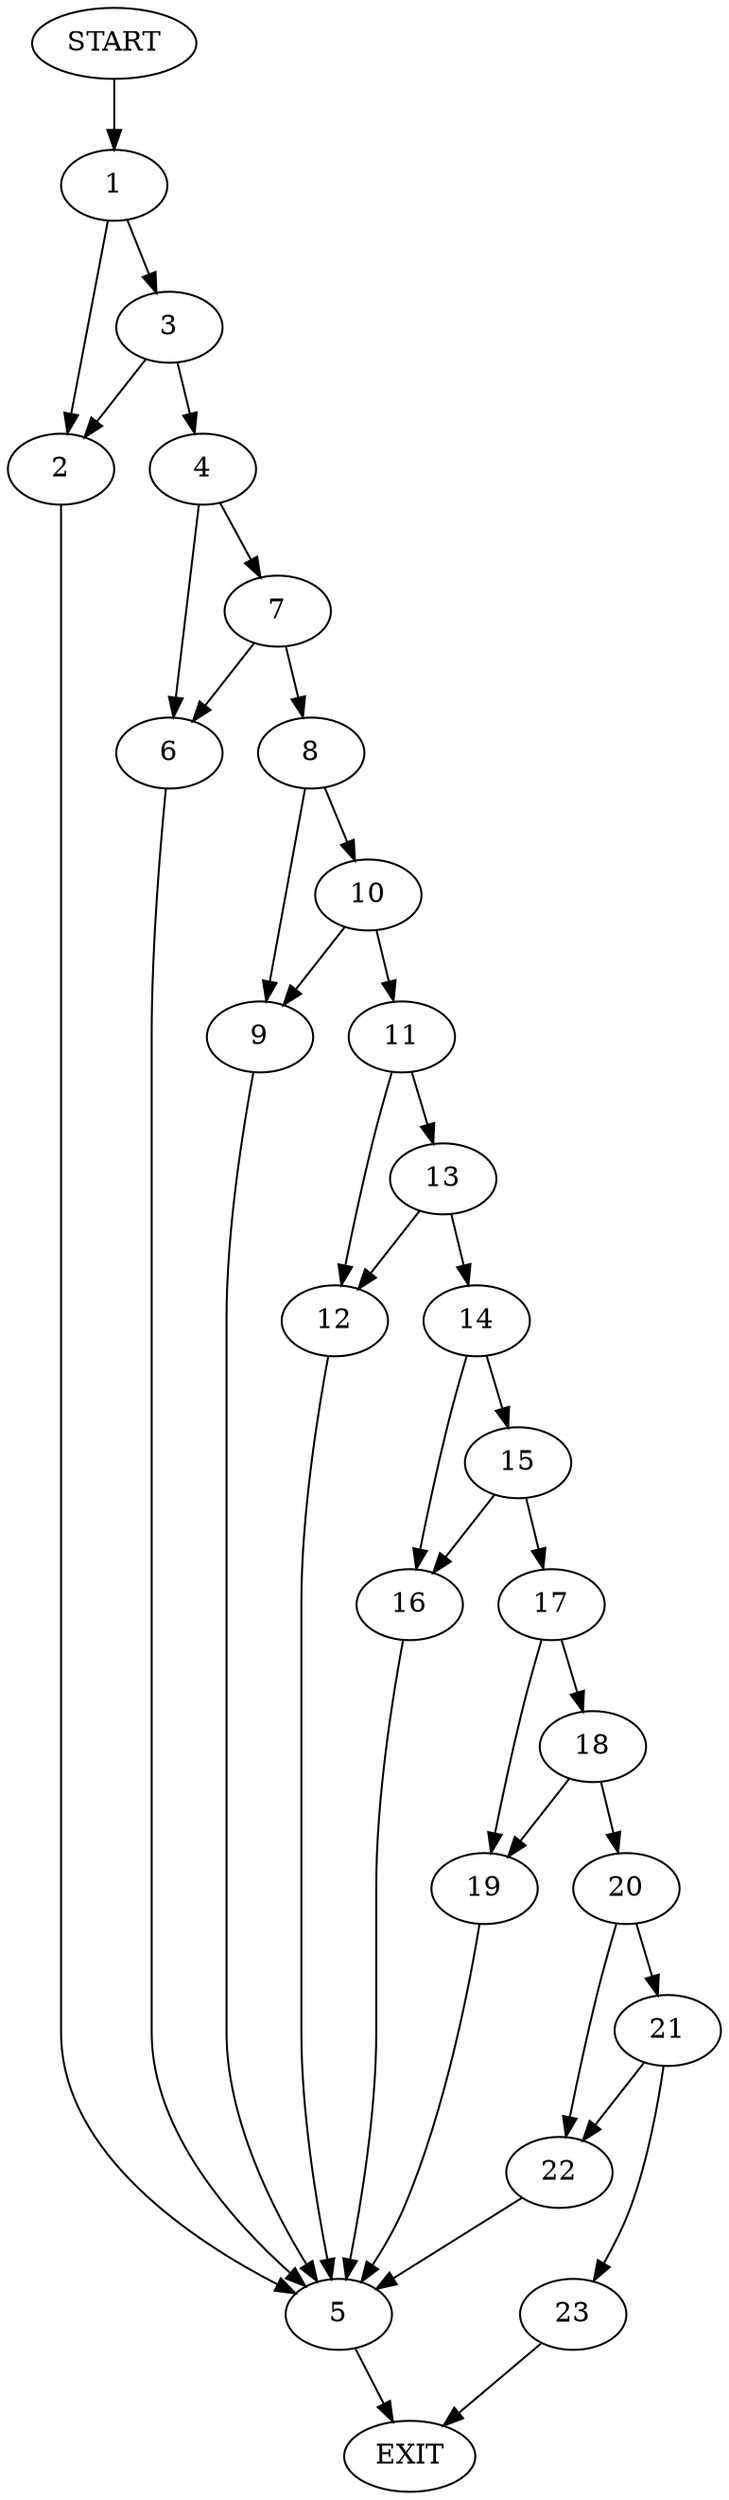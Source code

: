 digraph {
0 [label="START"]
24 [label="EXIT"]
0 -> 1
1 -> 2
1 -> 3
3 -> 4
3 -> 2
2 -> 5
4 -> 6
4 -> 7
5 -> 24
6 -> 5
7 -> 6
7 -> 8
8 -> 9
8 -> 10
10 -> 11
10 -> 9
9 -> 5
11 -> 12
11 -> 13
13 -> 12
13 -> 14
12 -> 5
14 -> 15
14 -> 16
15 -> 17
15 -> 16
16 -> 5
17 -> 18
17 -> 19
18 -> 20
18 -> 19
19 -> 5
20 -> 21
20 -> 22
22 -> 5
21 -> 23
21 -> 22
23 -> 24
}
